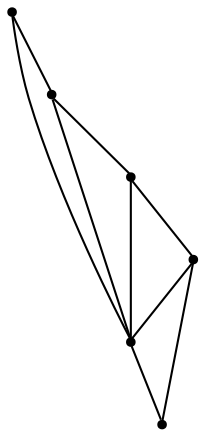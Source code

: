 graph {
  node [shape=point,comment="{\"directed\":false,\"doi\":\"10.1007/978-3-319-27261-0_34\",\"figure\":\"3 (1)\"}"]

  v0 [pos="329.7983635802009,336.09822793590644"]
  v1 [pos="284.349464062681,154.3006611068103"]
  v2 [pos="375.25145993328886,336.09822793590644"]
  v3 [pos="284.349464062681,336.09822793590644"]
  v4 [pos="238.9005605708851,336.09822793590644"]
  v5 [pos="193.45164515626084,336.09822793590644"]

  v0 -- v1 [id="-1",pos="329.7983635802009,336.09822793590644 284.349464062681,154.3006611068103 284.349464062681,154.3006611068103 284.349464062681,154.3006611068103"]
  v5 -- v4 [id="-2",pos="193.45164515626084,336.09822793590644 238.9005605708851,336.09822793590644 238.9005605708851,336.09822793590644 238.9005605708851,336.09822793590644"]
  v4 -- v3 [id="-3",pos="238.9005605708851,336.09822793590644 284.349464062681,336.09822793590644 284.349464062681,336.09822793590644 284.349464062681,336.09822793590644"]
  v3 -- v0 [id="-4",pos="284.349464062681,336.09822793590644 329.7983635802009,336.09822793590644 329.7983635802009,336.09822793590644 329.7983635802009,336.09822793590644"]
  v0 -- v2 [id="-5",pos="329.7983635802009,336.09822793590644 375.25145993328886,336.09822793590644 375.25145993328886,336.09822793590644 375.25145993328886,336.09822793590644"]
  v5 -- v1 [id="-6",pos="193.45164515626084,336.09822793590644 284.349464062681,154.3006611068103 284.349464062681,154.3006611068103 284.349464062681,154.3006611068103"]
  v4 -- v1 [id="-7",pos="238.9005605708851,336.09822793590644 284.349464062681,154.3006611068103 284.349464062681,154.3006611068103 284.349464062681,154.3006611068103"]
  v3 -- v1 [id="-8",pos="284.349464062681,336.09822793590644 284.349464062681,154.3006611068103 284.349464062681,154.3006611068103 284.349464062681,154.3006611068103"]
  v1 -- v2 [id="-9",pos="284.349464062681,154.3006611068103 375.25145993328886,336.09822793590644 375.25145993328886,336.09822793590644 375.25145993328886,336.09822793590644"]
}